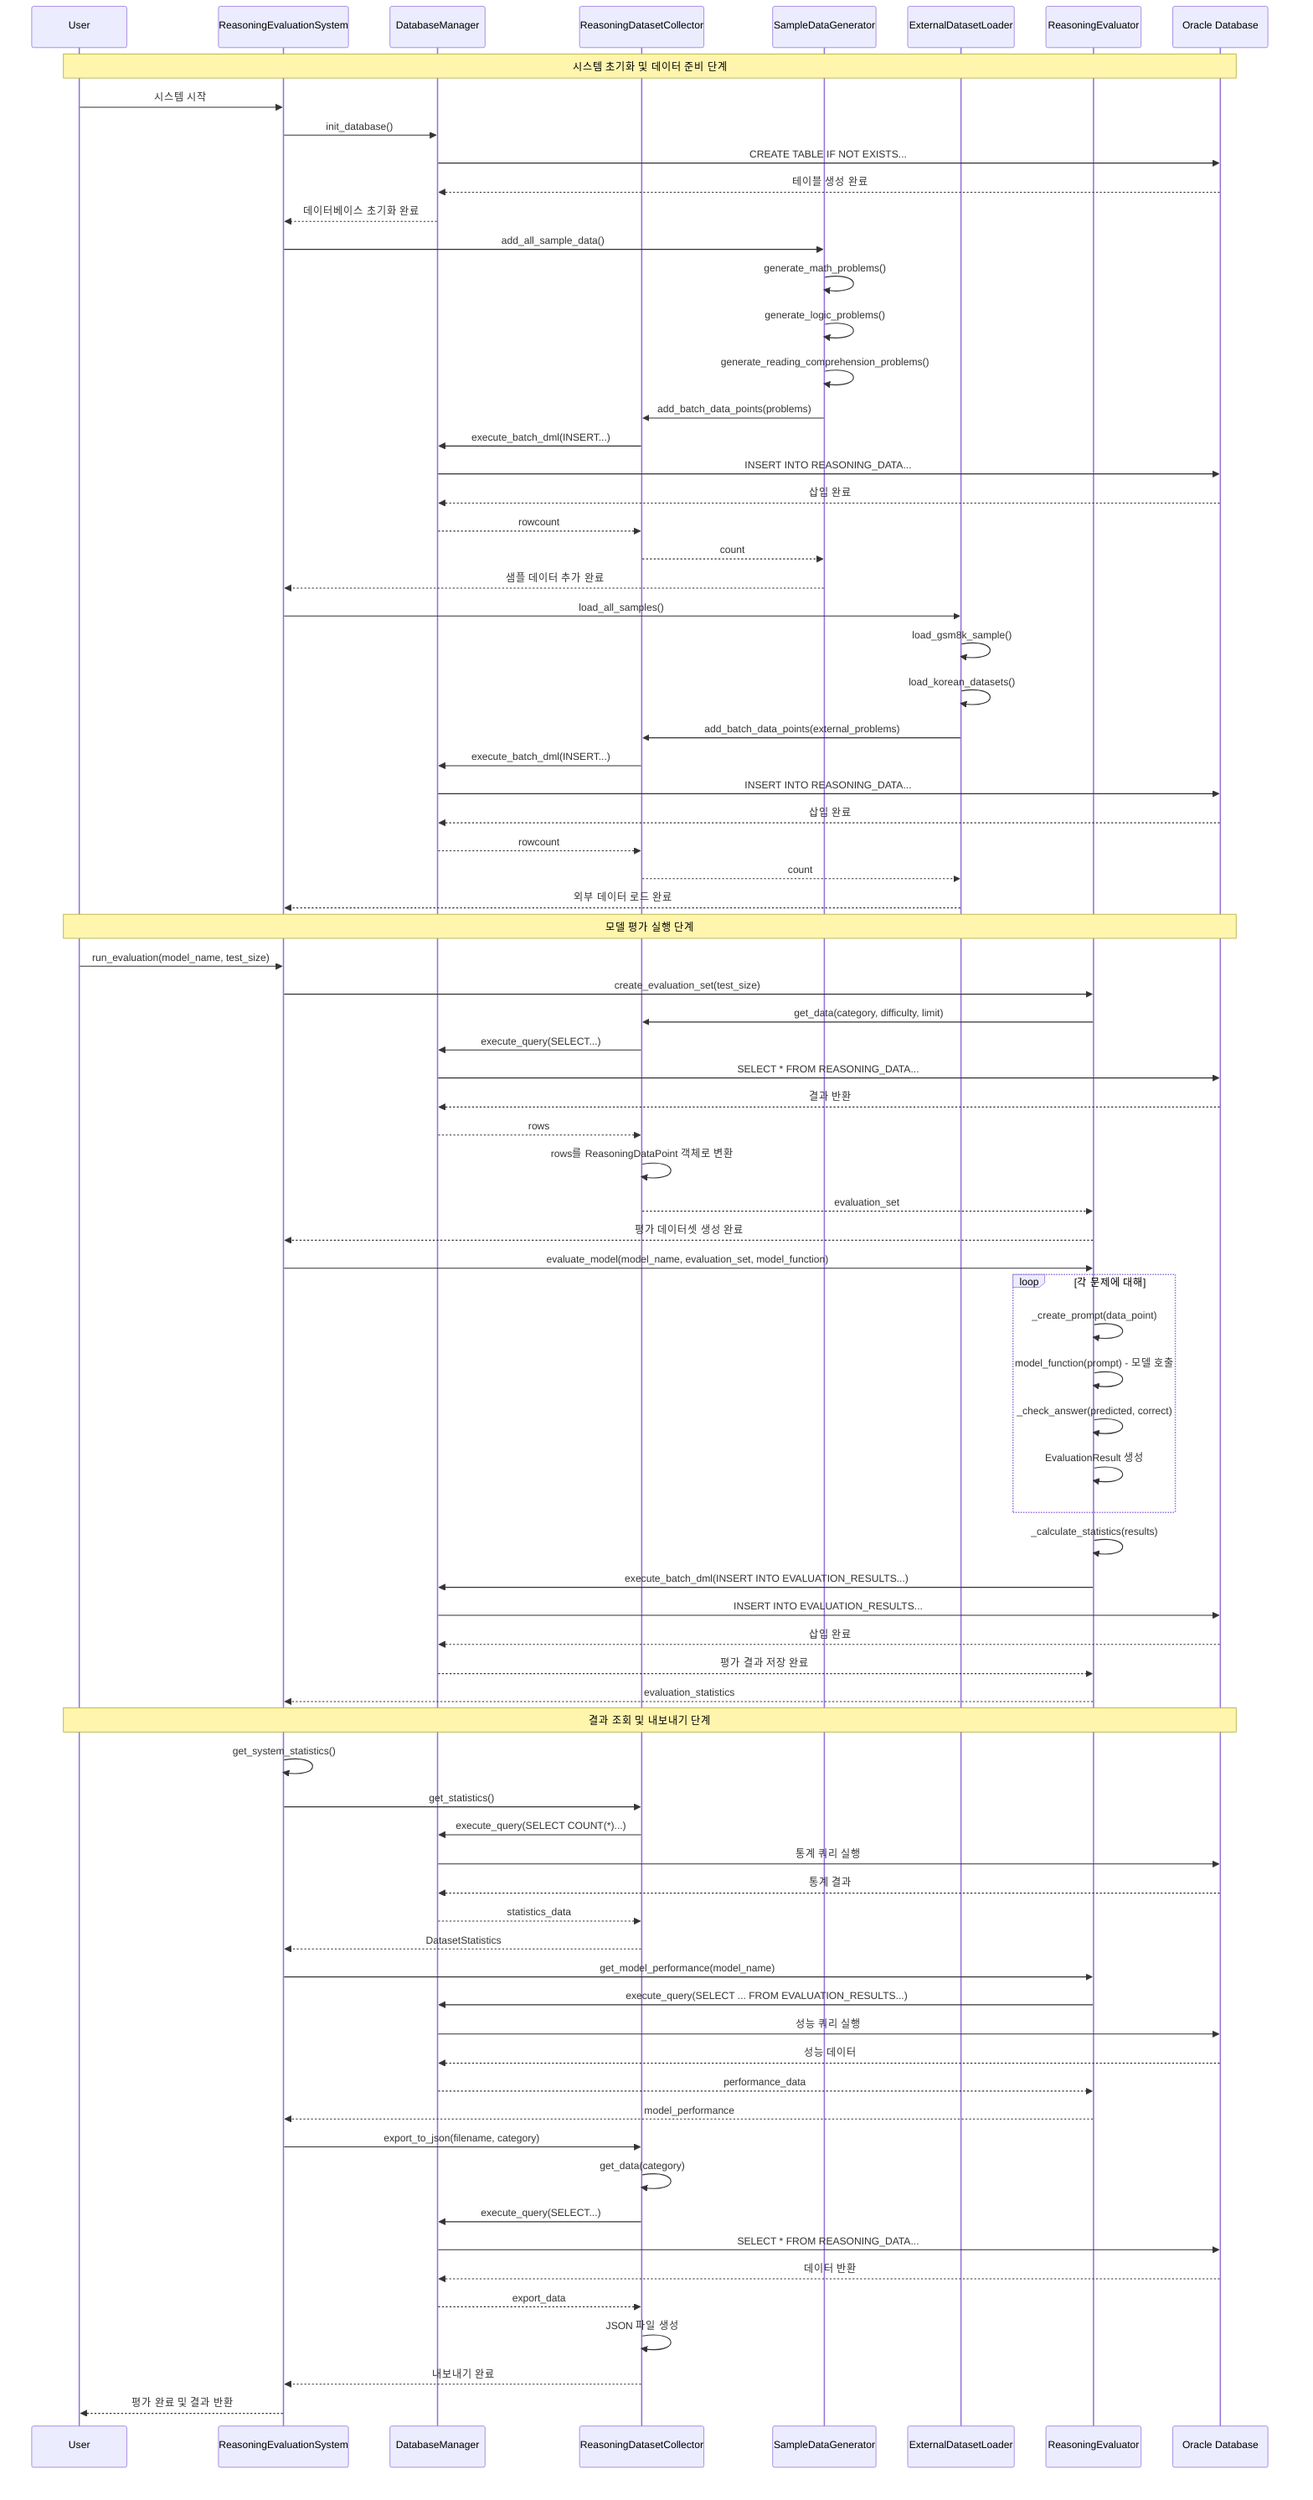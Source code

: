 sequenceDiagram
    participant User
    participant Main as ReasoningEvaluationSystem
    participant DB as DatabaseManager
    participant Collector as ReasoningDatasetCollector
    participant SampleGen as SampleDataGenerator
    participant ExtLoader as ExternalDatasetLoader
    participant Evaluator as ReasoningEvaluator
    participant Oracle as Oracle Database

    Note over User, Oracle: 시스템 초기화 및 데이터 준비 단계
    
    User->>Main: 시스템 시작
    Main->>DB: init_database()
    DB->>Oracle: CREATE TABLE IF NOT EXISTS...
    Oracle-->>DB: 테이블 생성 완료
    DB-->>Main: 데이터베이스 초기화 완료

    Main->>SampleGen: add_all_sample_data()
    SampleGen->>SampleGen: generate_math_problems()
    SampleGen->>SampleGen: generate_logic_problems()
    SampleGen->>SampleGen: generate_reading_comprehension_problems()
    SampleGen->>Collector: add_batch_data_points(problems)
    Collector->>DB: execute_batch_dml(INSERT...)
    DB->>Oracle: INSERT INTO REASONING_DATA...
    Oracle-->>DB: 삽입 완료
    DB-->>Collector: rowcount
    Collector-->>SampleGen: count
    SampleGen-->>Main: 샘플 데이터 추가 완료

    Main->>ExtLoader: load_all_samples()
    ExtLoader->>ExtLoader: load_gsm8k_sample()
    ExtLoader->>ExtLoader: load_korean_datasets()
    ExtLoader->>Collector: add_batch_data_points(external_problems)
    Collector->>DB: execute_batch_dml(INSERT...)
    DB->>Oracle: INSERT INTO REASONING_DATA...
    Oracle-->>DB: 삽입 완료
    DB-->>Collector: rowcount
    Collector-->>ExtLoader: count
    ExtLoader-->>Main: 외부 데이터 로드 완료

    Note over User, Oracle: 모델 평가 실행 단계

    User->>Main: run_evaluation(model_name, test_size)
    Main->>Evaluator: create_evaluation_set(test_size)
    Evaluator->>Collector: get_data(category, difficulty, limit)
    Collector->>DB: execute_query(SELECT...)
    DB->>Oracle: SELECT * FROM REASONING_DATA...
    Oracle-->>DB: 결과 반환
    DB-->>Collector: rows
    Collector->>Collector: rows를 ReasoningDataPoint 객체로 변환
    Collector-->>Evaluator: evaluation_set
    Evaluator-->>Main: 평가 데이터셋 생성 완료

    Main->>Evaluator: evaluate_model(model_name, evaluation_set, model_function)
    
    loop 각 문제에 대해
        Evaluator->>Evaluator: _create_prompt(data_point)
        Evaluator->>Evaluator: model_function(prompt) - 모델 호출
        Evaluator->>Evaluator: _check_answer(predicted, correct)
        Evaluator->>Evaluator: EvaluationResult 생성
    end

    Evaluator->>Evaluator: _calculate_statistics(results)
    Evaluator->>DB: execute_batch_dml(INSERT INTO EVALUATION_RESULTS...)
    DB->>Oracle: INSERT INTO EVALUATION_RESULTS...
    Oracle-->>DB: 삽입 완료
    DB-->>Evaluator: 평가 결과 저장 완료
    Evaluator-->>Main: evaluation_statistics

    Note over User, Oracle: 결과 조회 및 내보내기 단계

    Main->>Main: get_system_statistics()
    Main->>Collector: get_statistics()
    Collector->>DB: execute_query(SELECT COUNT(*)...)
    DB->>Oracle: 통계 쿼리 실행
    Oracle-->>DB: 통계 결과
    DB-->>Collector: statistics_data
    Collector-->>Main: DatasetStatistics

    Main->>Evaluator: get_model_performance(model_name)
    Evaluator->>DB: execute_query(SELECT ... FROM EVALUATION_RESULTS...)
    DB->>Oracle: 성능 쿼리 실행
    Oracle-->>DB: 성능 데이터
    DB-->>Evaluator: performance_data
    Evaluator-->>Main: model_performance

    Main->>Collector: export_to_json(filename, category)
    Collector->>Collector: get_data(category)
    Collector->>DB: execute_query(SELECT...)
    DB->>Oracle: SELECT * FROM REASONING_DATA...
    Oracle-->>DB: 데이터 반환
    DB-->>Collector: export_data
    Collector->>Collector: JSON 파일 생성
    Collector-->>Main: 내보내기 완료

    Main-->>User: 평가 완료 및 결과 반환